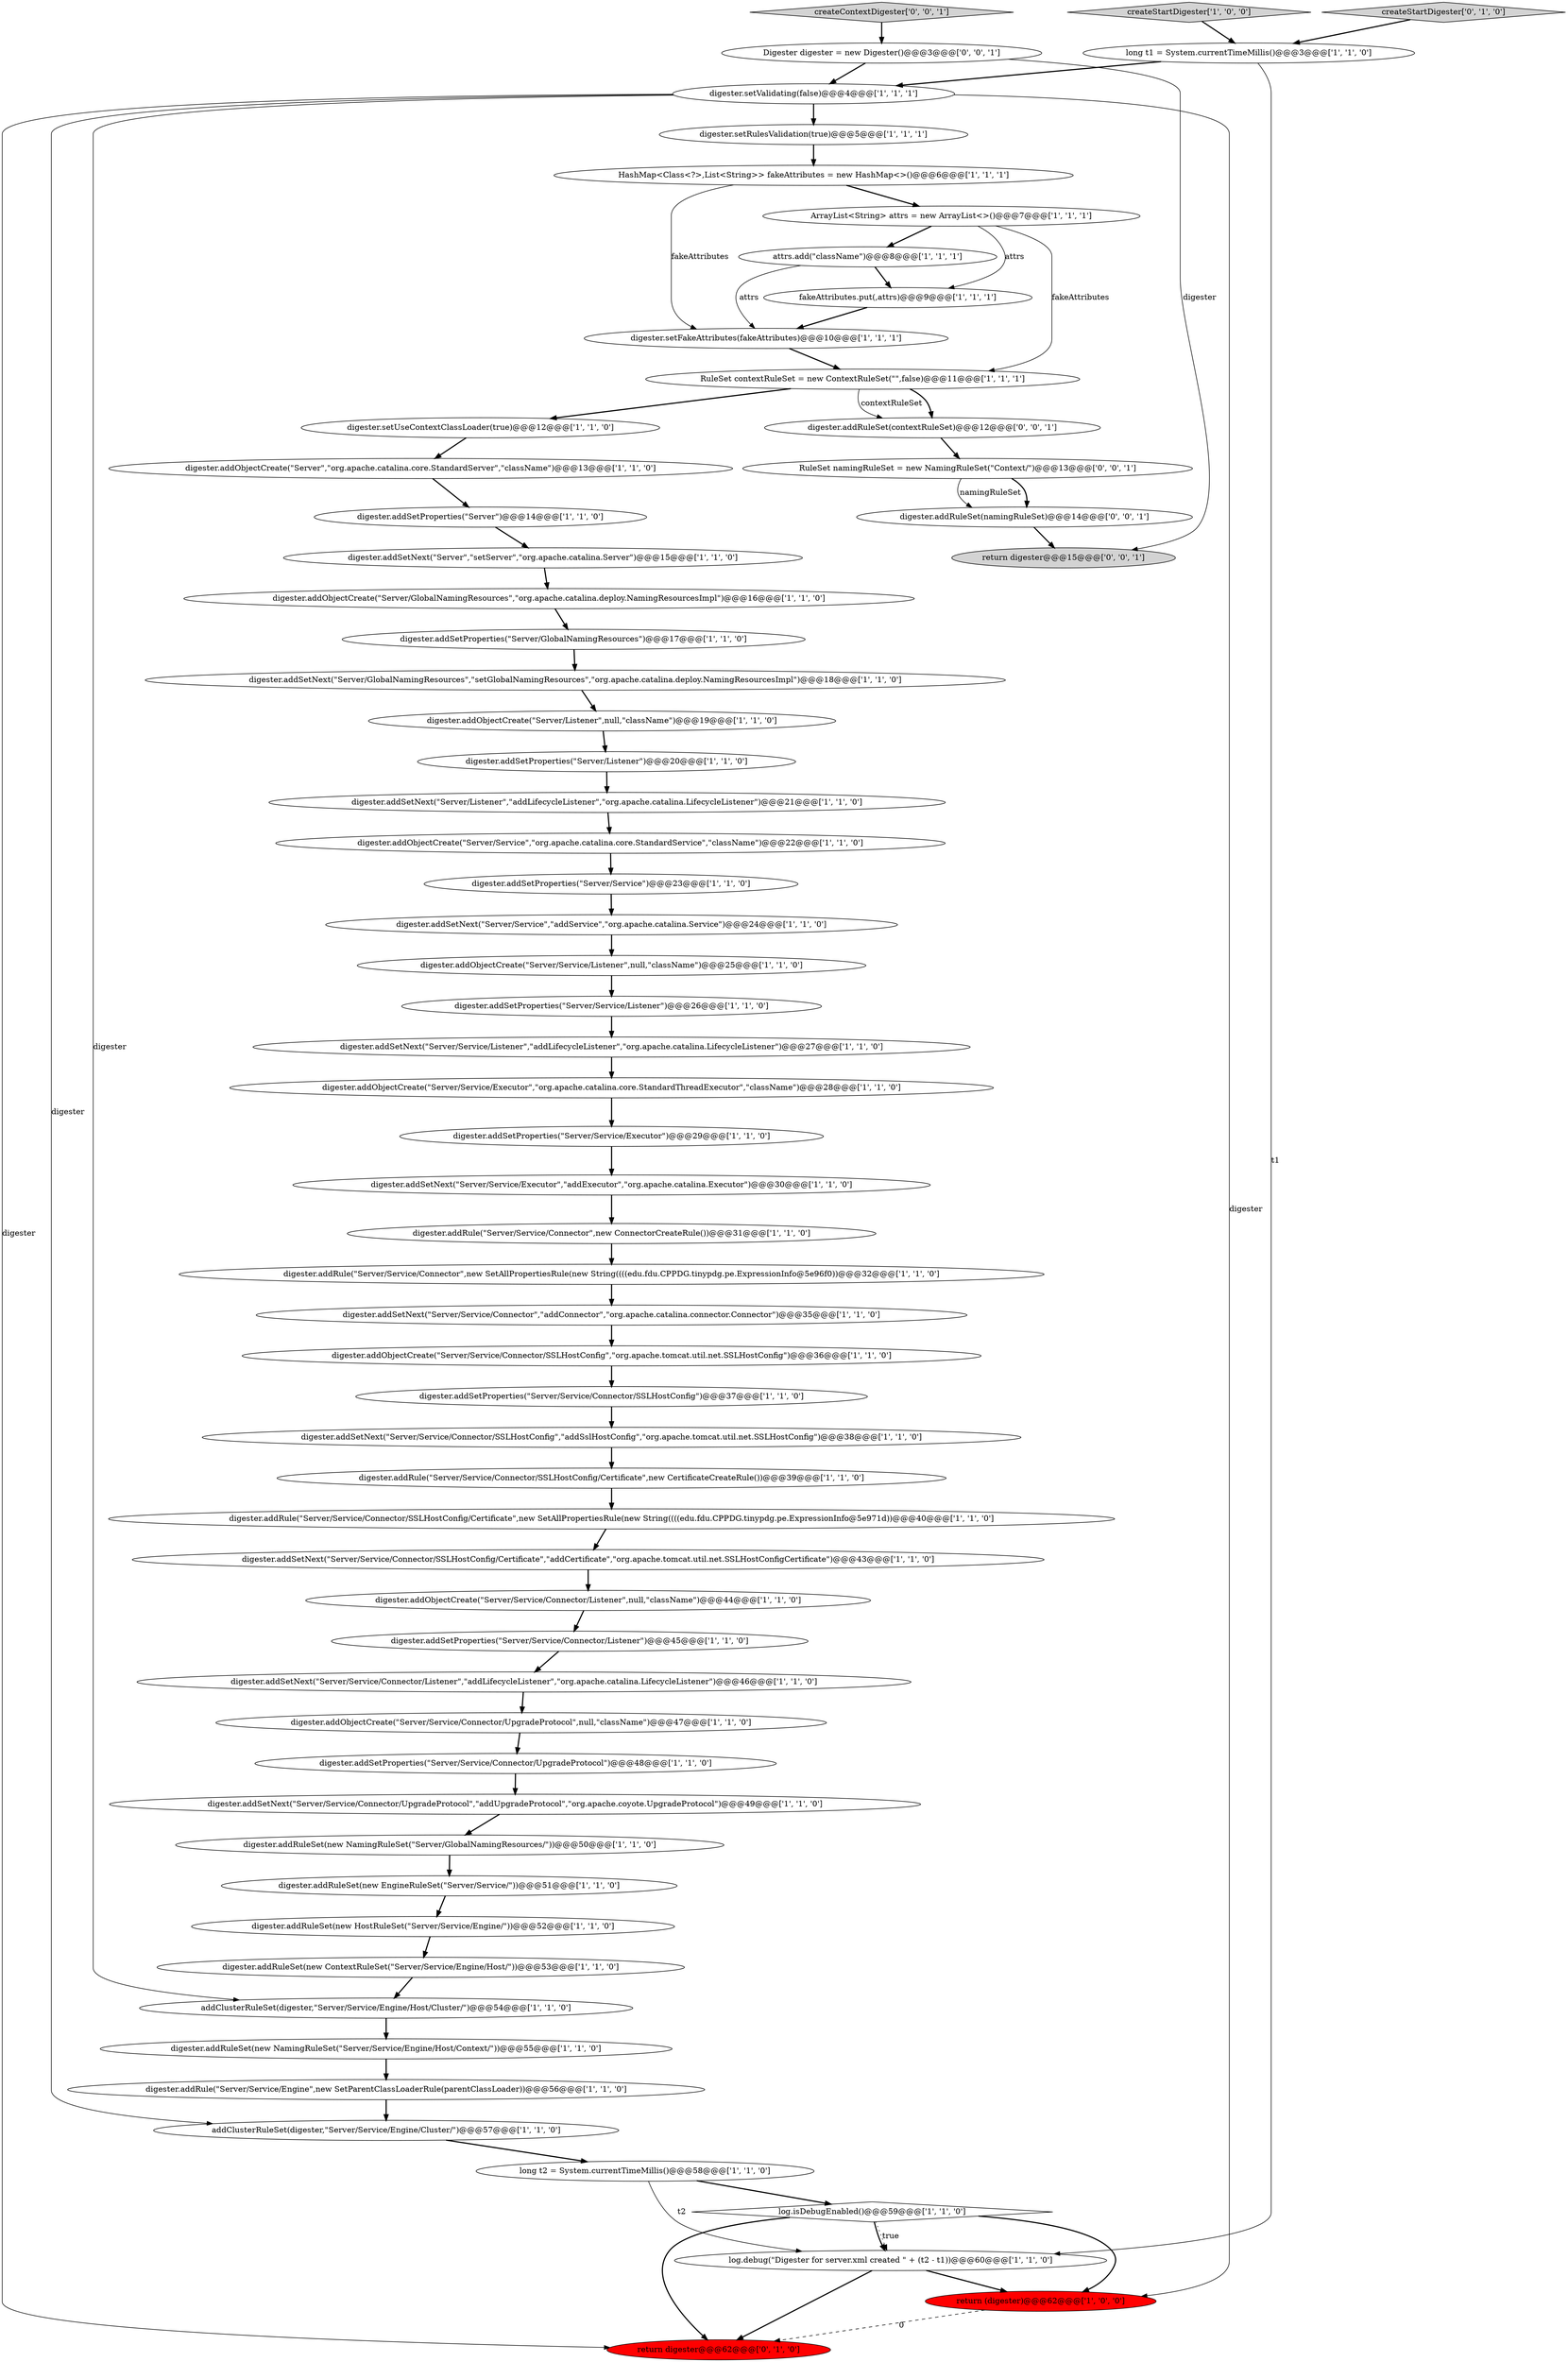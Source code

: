 digraph {
42 [style = filled, label = "digester.addSetNext(\"Server/Service/Connector/Listener\",\"addLifecycleListener\",\"org.apache.catalina.LifecycleListener\")@@@46@@@['1', '1', '0']", fillcolor = white, shape = ellipse image = "AAA0AAABBB1BBB"];
5 [style = filled, label = "digester.addObjectCreate(\"Server/Service/Executor\",\"org.apache.catalina.core.StandardThreadExecutor\",\"className\")@@@28@@@['1', '1', '0']", fillcolor = white, shape = ellipse image = "AAA0AAABBB1BBB"];
62 [style = filled, label = "return digester@@@15@@@['0', '0', '1']", fillcolor = lightgray, shape = ellipse image = "AAA0AAABBB3BBB"];
29 [style = filled, label = "digester.addObjectCreate(\"Server\",\"org.apache.catalina.core.StandardServer\",\"className\")@@@13@@@['1', '1', '0']", fillcolor = white, shape = ellipse image = "AAA0AAABBB1BBB"];
58 [style = filled, label = "digester.addRuleSet(contextRuleSet)@@@12@@@['0', '0', '1']", fillcolor = white, shape = ellipse image = "AAA0AAABBB3BBB"];
4 [style = filled, label = "digester.addObjectCreate(\"Server/Service/Connector/Listener\",null,\"className\")@@@44@@@['1', '1', '0']", fillcolor = white, shape = ellipse image = "AAA0AAABBB1BBB"];
22 [style = filled, label = "digester.addSetNext(\"Server/Service/Executor\",\"addExecutor\",\"org.apache.catalina.Executor\")@@@30@@@['1', '1', '0']", fillcolor = white, shape = ellipse image = "AAA0AAABBB1BBB"];
51 [style = filled, label = "digester.addSetProperties(\"Server/GlobalNamingResources\")@@@17@@@['1', '1', '0']", fillcolor = white, shape = ellipse image = "AAA0AAABBB1BBB"];
44 [style = filled, label = "digester.addRuleSet(new NamingRuleSet(\"Server/GlobalNamingResources/\"))@@@50@@@['1', '1', '0']", fillcolor = white, shape = ellipse image = "AAA0AAABBB1BBB"];
32 [style = filled, label = "return (digester)@@@62@@@['1', '0', '0']", fillcolor = red, shape = ellipse image = "AAA1AAABBB1BBB"];
16 [style = filled, label = "digester.addSetNext(\"Server/Service/Connector/SSLHostConfig/Certificate\",\"addCertificate\",\"org.apache.tomcat.util.net.SSLHostConfigCertificate\")@@@43@@@['1', '1', '0']", fillcolor = white, shape = ellipse image = "AAA0AAABBB1BBB"];
41 [style = filled, label = "log.isDebugEnabled()@@@59@@@['1', '1', '0']", fillcolor = white, shape = diamond image = "AAA0AAABBB1BBB"];
46 [style = filled, label = "fakeAttributes.put(,attrs)@@@9@@@['1', '1', '1']", fillcolor = white, shape = ellipse image = "AAA0AAABBB1BBB"];
9 [style = filled, label = "attrs.add(\"className\")@@@8@@@['1', '1', '1']", fillcolor = white, shape = ellipse image = "AAA0AAABBB1BBB"];
31 [style = filled, label = "digester.addRuleSet(new HostRuleSet(\"Server/Service/Engine/\"))@@@52@@@['1', '1', '0']", fillcolor = white, shape = ellipse image = "AAA0AAABBB1BBB"];
45 [style = filled, label = "digester.addRule(\"Server/Service/Connector/SSLHostConfig/Certificate\",new CertificateCreateRule())@@@39@@@['1', '1', '0']", fillcolor = white, shape = ellipse image = "AAA0AAABBB1BBB"];
27 [style = filled, label = "digester.addRuleSet(new NamingRuleSet(\"Server/Service/Engine/Host/Context/\"))@@@55@@@['1', '1', '0']", fillcolor = white, shape = ellipse image = "AAA0AAABBB1BBB"];
15 [style = filled, label = "digester.addRule(\"Server/Service/Connector/SSLHostConfig/Certificate\",new SetAllPropertiesRule(new String((((edu.fdu.CPPDG.tinypdg.pe.ExpressionInfo@5e971d))@@@40@@@['1', '1', '0']", fillcolor = white, shape = ellipse image = "AAA0AAABBB1BBB"];
10 [style = filled, label = "digester.addRuleSet(new EngineRuleSet(\"Server/Service/\"))@@@51@@@['1', '1', '0']", fillcolor = white, shape = ellipse image = "AAA0AAABBB1BBB"];
3 [style = filled, label = "digester.addSetNext(\"Server/Service\",\"addService\",\"org.apache.catalina.Service\")@@@24@@@['1', '1', '0']", fillcolor = white, shape = ellipse image = "AAA0AAABBB1BBB"];
18 [style = filled, label = "digester.addObjectCreate(\"Server/Service/Listener\",null,\"className\")@@@25@@@['1', '1', '0']", fillcolor = white, shape = ellipse image = "AAA0AAABBB1BBB"];
0 [style = filled, label = "RuleSet contextRuleSet = new ContextRuleSet(\"\",false)@@@11@@@['1', '1', '1']", fillcolor = white, shape = ellipse image = "AAA0AAABBB1BBB"];
6 [style = filled, label = "digester.addSetNext(\"Server/Listener\",\"addLifecycleListener\",\"org.apache.catalina.LifecycleListener\")@@@21@@@['1', '1', '0']", fillcolor = white, shape = ellipse image = "AAA0AAABBB1BBB"];
12 [style = filled, label = "log.debug(\"Digester for server.xml created \" + (t2 - t1))@@@60@@@['1', '1', '0']", fillcolor = white, shape = ellipse image = "AAA0AAABBB1BBB"];
37 [style = filled, label = "digester.addRuleSet(new ContextRuleSet(\"Server/Service/Engine/Host/\"))@@@53@@@['1', '1', '0']", fillcolor = white, shape = ellipse image = "AAA0AAABBB1BBB"];
25 [style = filled, label = "digester.addSetNext(\"Server/Service/Connector/SSLHostConfig\",\"addSslHostConfig\",\"org.apache.tomcat.util.net.SSLHostConfig\")@@@38@@@['1', '1', '0']", fillcolor = white, shape = ellipse image = "AAA0AAABBB1BBB"];
60 [style = filled, label = "RuleSet namingRuleSet = new NamingRuleSet(\"Context/\")@@@13@@@['0', '0', '1']", fillcolor = white, shape = ellipse image = "AAA0AAABBB3BBB"];
14 [style = filled, label = "digester.addSetNext(\"Server/GlobalNamingResources\",\"setGlobalNamingResources\",\"org.apache.catalina.deploy.NamingResourcesImpl\")@@@18@@@['1', '1', '0']", fillcolor = white, shape = ellipse image = "AAA0AAABBB1BBB"];
17 [style = filled, label = "createStartDigester['1', '0', '0']", fillcolor = lightgray, shape = diamond image = "AAA0AAABBB1BBB"];
36 [style = filled, label = "digester.addObjectCreate(\"Server/Service\",\"org.apache.catalina.core.StandardService\",\"className\")@@@22@@@['1', '1', '0']", fillcolor = white, shape = ellipse image = "AAA0AAABBB1BBB"];
43 [style = filled, label = "addClusterRuleSet(digester,\"Server/Service/Engine/Host/Cluster/\")@@@54@@@['1', '1', '0']", fillcolor = white, shape = ellipse image = "AAA0AAABBB1BBB"];
55 [style = filled, label = "digester.addRule(\"Server/Service/Connector\",new ConnectorCreateRule())@@@31@@@['1', '1', '0']", fillcolor = white, shape = ellipse image = "AAA0AAABBB1BBB"];
49 [style = filled, label = "digester.addSetProperties(\"Server/Service\")@@@23@@@['1', '1', '0']", fillcolor = white, shape = ellipse image = "AAA0AAABBB1BBB"];
7 [style = filled, label = "digester.addSetProperties(\"Server/Service/Connector/SSLHostConfig\")@@@37@@@['1', '1', '0']", fillcolor = white, shape = ellipse image = "AAA0AAABBB1BBB"];
52 [style = filled, label = "digester.setFakeAttributes(fakeAttributes)@@@10@@@['1', '1', '1']", fillcolor = white, shape = ellipse image = "AAA0AAABBB1BBB"];
8 [style = filled, label = "digester.addSetNext(\"Server/Service/Listener\",\"addLifecycleListener\",\"org.apache.catalina.LifecycleListener\")@@@27@@@['1', '1', '0']", fillcolor = white, shape = ellipse image = "AAA0AAABBB1BBB"];
47 [style = filled, label = "digester.addSetNext(\"Server/Service/Connector/UpgradeProtocol\",\"addUpgradeProtocol\",\"org.apache.coyote.UpgradeProtocol\")@@@49@@@['1', '1', '0']", fillcolor = white, shape = ellipse image = "AAA0AAABBB1BBB"];
54 [style = filled, label = "long t1 = System.currentTimeMillis()@@@3@@@['1', '1', '0']", fillcolor = white, shape = ellipse image = "AAA0AAABBB1BBB"];
59 [style = filled, label = "Digester digester = new Digester()@@@3@@@['0', '0', '1']", fillcolor = white, shape = ellipse image = "AAA0AAABBB3BBB"];
23 [style = filled, label = "long t2 = System.currentTimeMillis()@@@58@@@['1', '1', '0']", fillcolor = white, shape = ellipse image = "AAA0AAABBB1BBB"];
24 [style = filled, label = "digester.addSetNext(\"Server\",\"setServer\",\"org.apache.catalina.Server\")@@@15@@@['1', '1', '0']", fillcolor = white, shape = ellipse image = "AAA0AAABBB1BBB"];
1 [style = filled, label = "addClusterRuleSet(digester,\"Server/Service/Engine/Cluster/\")@@@57@@@['1', '1', '0']", fillcolor = white, shape = ellipse image = "AAA0AAABBB1BBB"];
40 [style = filled, label = "digester.addObjectCreate(\"Server/GlobalNamingResources\",\"org.apache.catalina.deploy.NamingResourcesImpl\")@@@16@@@['1', '1', '0']", fillcolor = white, shape = ellipse image = "AAA0AAABBB1BBB"];
63 [style = filled, label = "createContextDigester['0', '0', '1']", fillcolor = lightgray, shape = diamond image = "AAA0AAABBB3BBB"];
19 [style = filled, label = "digester.setRulesValidation(true)@@@5@@@['1', '1', '1']", fillcolor = white, shape = ellipse image = "AAA0AAABBB1BBB"];
11 [style = filled, label = "digester.addRule(\"Server/Service/Connector\",new SetAllPropertiesRule(new String((((edu.fdu.CPPDG.tinypdg.pe.ExpressionInfo@5e96f0))@@@32@@@['1', '1', '0']", fillcolor = white, shape = ellipse image = "AAA0AAABBB1BBB"];
50 [style = filled, label = "HashMap<Class<?>,List<String>> fakeAttributes = new HashMap<>()@@@6@@@['1', '1', '1']", fillcolor = white, shape = ellipse image = "AAA0AAABBB1BBB"];
57 [style = filled, label = "return digester@@@62@@@['0', '1', '0']", fillcolor = red, shape = ellipse image = "AAA1AAABBB2BBB"];
61 [style = filled, label = "digester.addRuleSet(namingRuleSet)@@@14@@@['0', '0', '1']", fillcolor = white, shape = ellipse image = "AAA0AAABBB3BBB"];
48 [style = filled, label = "digester.addSetNext(\"Server/Service/Connector\",\"addConnector\",\"org.apache.catalina.connector.Connector\")@@@35@@@['1', '1', '0']", fillcolor = white, shape = ellipse image = "AAA0AAABBB1BBB"];
2 [style = filled, label = "digester.addSetProperties(\"Server/Service/Connector/UpgradeProtocol\")@@@48@@@['1', '1', '0']", fillcolor = white, shape = ellipse image = "AAA0AAABBB1BBB"];
13 [style = filled, label = "digester.setValidating(false)@@@4@@@['1', '1', '1']", fillcolor = white, shape = ellipse image = "AAA0AAABBB1BBB"];
21 [style = filled, label = "digester.addSetProperties(\"Server/Service/Executor\")@@@29@@@['1', '1', '0']", fillcolor = white, shape = ellipse image = "AAA0AAABBB1BBB"];
30 [style = filled, label = "digester.addObjectCreate(\"Server/Listener\",null,\"className\")@@@19@@@['1', '1', '0']", fillcolor = white, shape = ellipse image = "AAA0AAABBB1BBB"];
33 [style = filled, label = "digester.addObjectCreate(\"Server/Service/Connector/SSLHostConfig\",\"org.apache.tomcat.util.net.SSLHostConfig\")@@@36@@@['1', '1', '0']", fillcolor = white, shape = ellipse image = "AAA0AAABBB1BBB"];
28 [style = filled, label = "digester.setUseContextClassLoader(true)@@@12@@@['1', '1', '0']", fillcolor = white, shape = ellipse image = "AAA0AAABBB1BBB"];
20 [style = filled, label = "digester.addSetProperties(\"Server/Service/Connector/Listener\")@@@45@@@['1', '1', '0']", fillcolor = white, shape = ellipse image = "AAA0AAABBB1BBB"];
53 [style = filled, label = "digester.addSetProperties(\"Server\")@@@14@@@['1', '1', '0']", fillcolor = white, shape = ellipse image = "AAA0AAABBB1BBB"];
34 [style = filled, label = "digester.addSetProperties(\"Server/Listener\")@@@20@@@['1', '1', '0']", fillcolor = white, shape = ellipse image = "AAA0AAABBB1BBB"];
56 [style = filled, label = "createStartDigester['0', '1', '0']", fillcolor = lightgray, shape = diamond image = "AAA0AAABBB2BBB"];
26 [style = filled, label = "digester.addObjectCreate(\"Server/Service/Connector/UpgradeProtocol\",null,\"className\")@@@47@@@['1', '1', '0']", fillcolor = white, shape = ellipse image = "AAA0AAABBB1BBB"];
38 [style = filled, label = "digester.addSetProperties(\"Server/Service/Listener\")@@@26@@@['1', '1', '0']", fillcolor = white, shape = ellipse image = "AAA0AAABBB1BBB"];
39 [style = filled, label = "ArrayList<String> attrs = new ArrayList<>()@@@7@@@['1', '1', '1']", fillcolor = white, shape = ellipse image = "AAA0AAABBB1BBB"];
35 [style = filled, label = "digester.addRule(\"Server/Service/Engine\",new SetParentClassLoaderRule(parentClassLoader))@@@56@@@['1', '1', '0']", fillcolor = white, shape = ellipse image = "AAA0AAABBB1BBB"];
18->38 [style = bold, label=""];
29->53 [style = bold, label=""];
28->29 [style = bold, label=""];
33->7 [style = bold, label=""];
31->37 [style = bold, label=""];
42->26 [style = bold, label=""];
50->52 [style = solid, label="fakeAttributes"];
41->32 [style = bold, label=""];
17->54 [style = bold, label=""];
54->12 [style = solid, label="t1"];
14->30 [style = bold, label=""];
45->15 [style = bold, label=""];
10->31 [style = bold, label=""];
63->59 [style = bold, label=""];
11->48 [style = bold, label=""];
25->45 [style = bold, label=""];
39->9 [style = bold, label=""];
40->51 [style = bold, label=""];
0->58 [style = bold, label=""];
61->62 [style = bold, label=""];
22->55 [style = bold, label=""];
12->57 [style = bold, label=""];
9->46 [style = bold, label=""];
44->10 [style = bold, label=""];
12->32 [style = bold, label=""];
0->58 [style = solid, label="contextRuleSet"];
13->32 [style = solid, label="digester"];
58->60 [style = bold, label=""];
30->34 [style = bold, label=""];
19->50 [style = bold, label=""];
24->40 [style = bold, label=""];
23->41 [style = bold, label=""];
15->16 [style = bold, label=""];
46->52 [style = bold, label=""];
41->57 [style = bold, label=""];
6->36 [style = bold, label=""];
50->39 [style = bold, label=""];
27->35 [style = bold, label=""];
1->23 [style = bold, label=""];
56->54 [style = bold, label=""];
23->12 [style = solid, label="t2"];
3->18 [style = bold, label=""];
32->57 [style = dashed, label="0"];
5->21 [style = bold, label=""];
59->62 [style = solid, label="digester"];
13->43 [style = solid, label="digester"];
26->2 [style = bold, label=""];
37->43 [style = bold, label=""];
13->19 [style = bold, label=""];
51->14 [style = bold, label=""];
52->0 [style = bold, label=""];
13->57 [style = solid, label="digester"];
60->61 [style = bold, label=""];
35->1 [style = bold, label=""];
8->5 [style = bold, label=""];
54->13 [style = bold, label=""];
39->0 [style = solid, label="fakeAttributes"];
21->22 [style = bold, label=""];
36->49 [style = bold, label=""];
41->12 [style = dotted, label="true"];
43->27 [style = bold, label=""];
34->6 [style = bold, label=""];
53->24 [style = bold, label=""];
59->13 [style = bold, label=""];
4->20 [style = bold, label=""];
48->33 [style = bold, label=""];
49->3 [style = bold, label=""];
20->42 [style = bold, label=""];
47->44 [style = bold, label=""];
55->11 [style = bold, label=""];
7->25 [style = bold, label=""];
38->8 [style = bold, label=""];
41->12 [style = bold, label=""];
39->46 [style = solid, label="attrs"];
16->4 [style = bold, label=""];
9->52 [style = solid, label="attrs"];
60->61 [style = solid, label="namingRuleSet"];
2->47 [style = bold, label=""];
0->28 [style = bold, label=""];
13->1 [style = solid, label="digester"];
}
